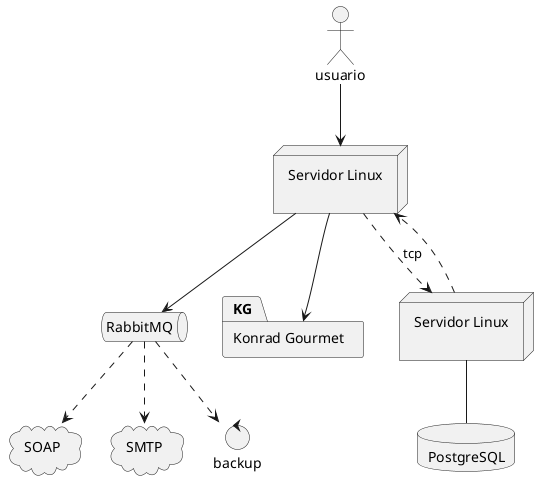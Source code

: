 @startuml
cloud SOAP
actor usuario

queue "RabbitMQ" as RMQ{
}
package "Konrad Gourmet" as KG{

}
node VM1 [
Servidor Linux

]

node VM2 [
Servidor Linux

]
database PostgreSQL {
}
usuario --> VM1
VM1 --> RMQ
VM1 --> KG

VM1 ..>  VM2 : tcp
VM2 ..> VM1

VM2 -- PostgreSQL
cloud SMTP
control backup

RMQ ..> SOAP
RMQ ..> SMTP
RMQ ..> backup
@enduml